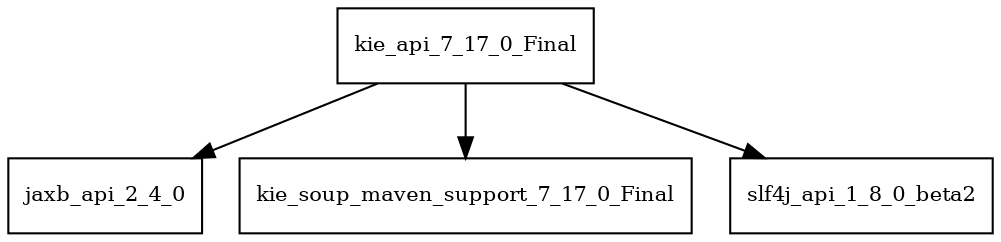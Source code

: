 digraph kie_api_7_17_0_Final_dependencies {
  node [shape = box, fontsize=10.0];
  kie_api_7_17_0_Final -> jaxb_api_2_4_0;
  kie_api_7_17_0_Final -> kie_soup_maven_support_7_17_0_Final;
  kie_api_7_17_0_Final -> slf4j_api_1_8_0_beta2;
}
